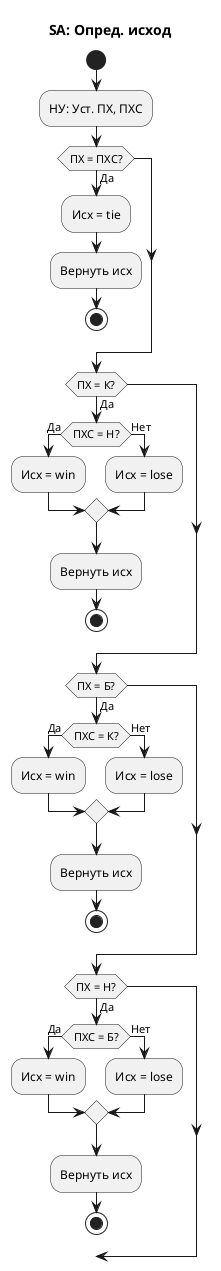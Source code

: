 @startuml SA_Опред_исход
title SA: Опред. исход
start
:НУ: Уст. ПХ, ПХС;
if (ПХ = ПХС?) then (Да)
  :Исх = tie;
  :Вернуть исх;
  stop
endif
if (ПХ = К?) then (Да)
  if (ПХС = Н?) then (Да)
    :Исх = win;
  else (Нет)
    :Исх = lose;
  endif
  :Вернуть исх;
  stop
endif
if (ПХ = Б?) then (Да)
  if (ПХС = К?) then (Да)
    :Исх = win;
  else (Нет)
    :Исх = lose;
  endif
  :Вернуть исх;
  stop
endif
if (ПХ = Н?) then (Да)
  if (ПХС = Б?) then (Да)
    :Исх = win;
  else (Нет)
    :Исх = lose;
  endif
  :Вернуть исх;
  stop
endif
@enduml
